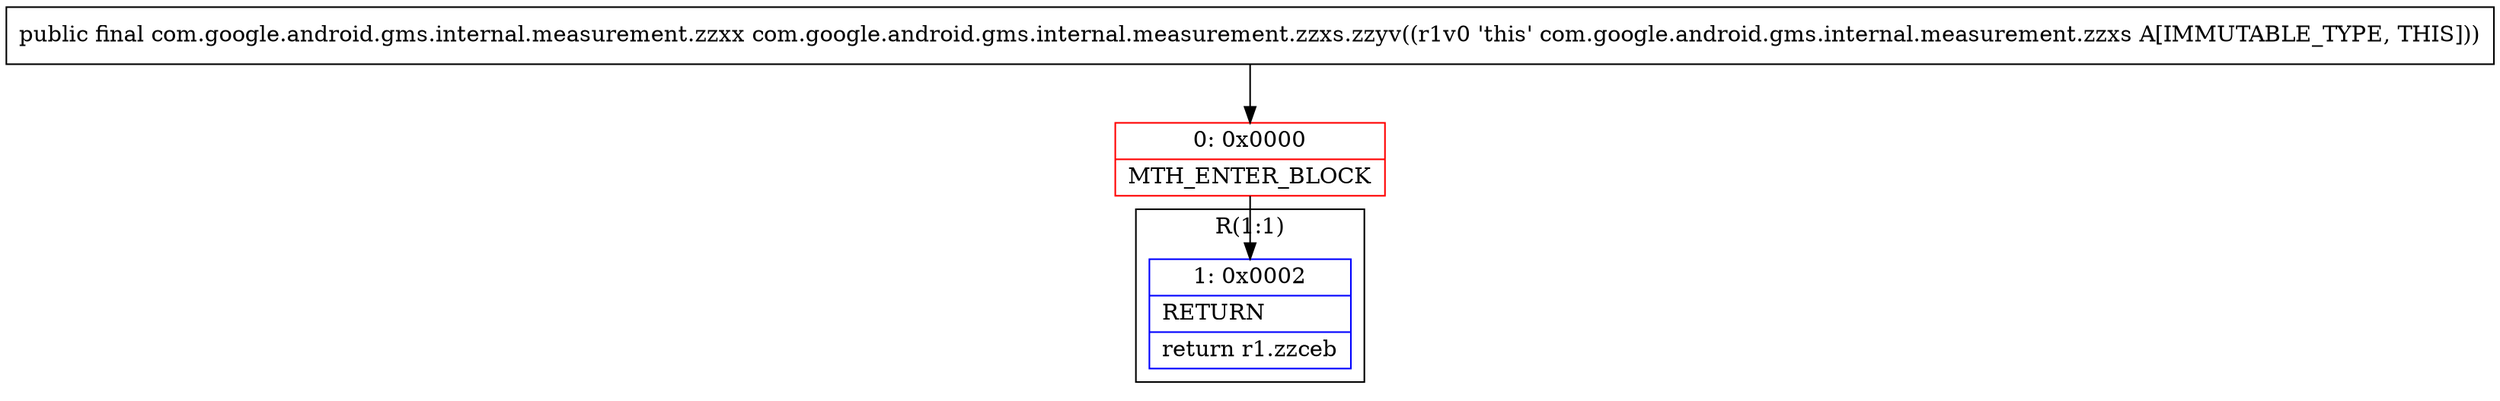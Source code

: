 digraph "CFG forcom.google.android.gms.internal.measurement.zzxs.zzyv()Lcom\/google\/android\/gms\/internal\/measurement\/zzxx;" {
subgraph cluster_Region_415817590 {
label = "R(1:1)";
node [shape=record,color=blue];
Node_1 [shape=record,label="{1\:\ 0x0002|RETURN\l|return r1.zzceb\l}"];
}
Node_0 [shape=record,color=red,label="{0\:\ 0x0000|MTH_ENTER_BLOCK\l}"];
MethodNode[shape=record,label="{public final com.google.android.gms.internal.measurement.zzxx com.google.android.gms.internal.measurement.zzxs.zzyv((r1v0 'this' com.google.android.gms.internal.measurement.zzxs A[IMMUTABLE_TYPE, THIS])) }"];
MethodNode -> Node_0;
Node_0 -> Node_1;
}

